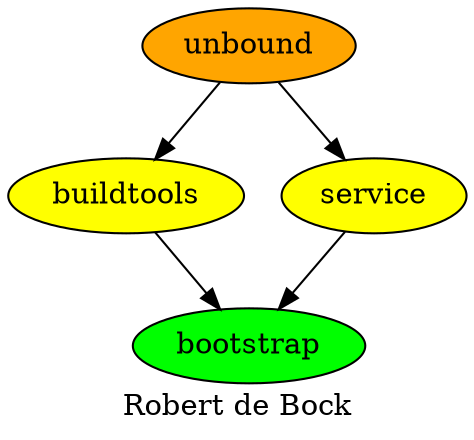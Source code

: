 digraph PhiloDilemma {
  label = "Robert de Bock" ;
  overlap=false
  {
    bootstrap [fillcolor=green style=filled]
    buildtools [fillcolor=yellow style=filled]
    service [fillcolor=yellow style=filled]
    unbound [fillcolor=orange style=filled]
  }
  
  unbound -> {buildtools service}
  {buildtools service}-> bootstrap
}
